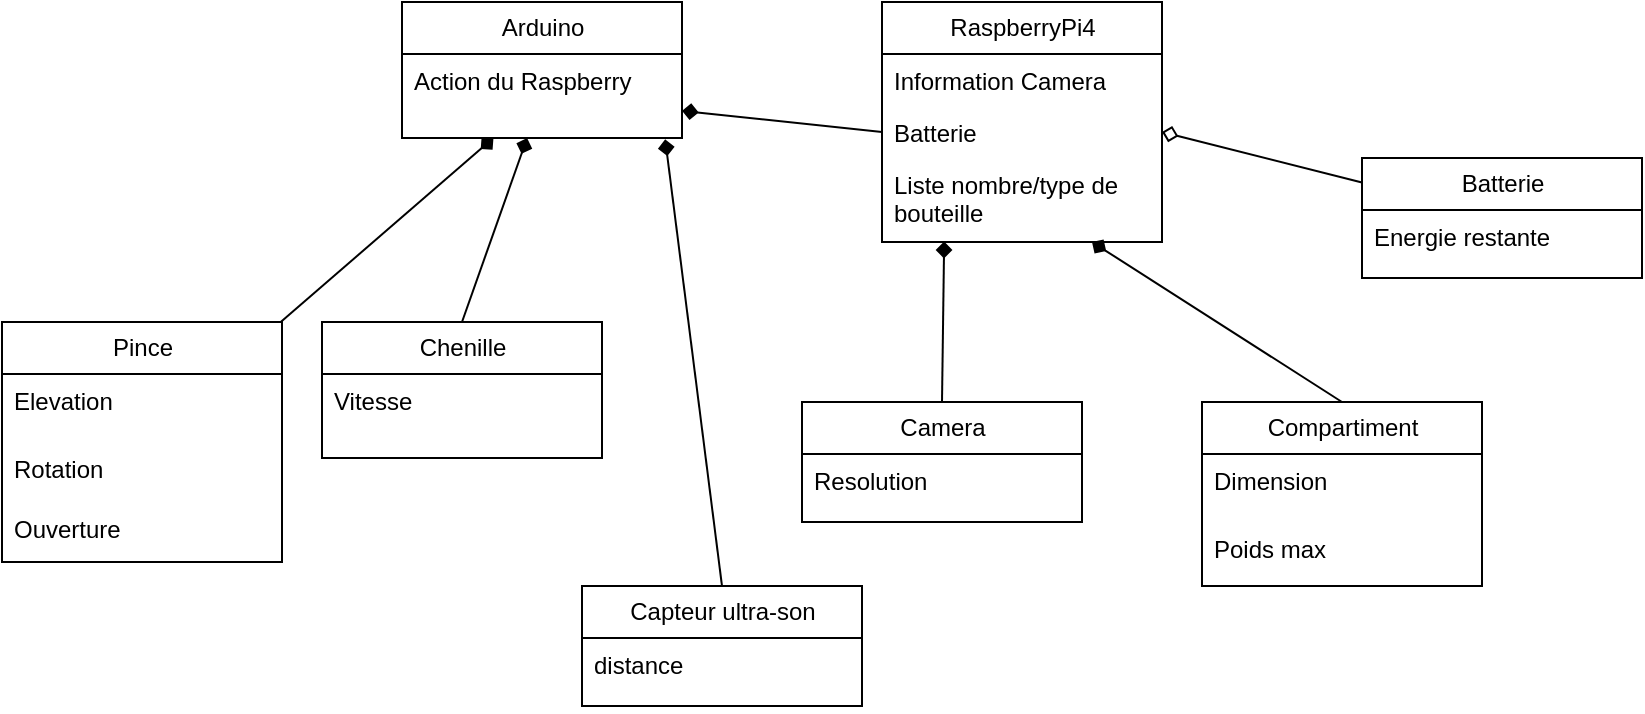 <mxfile version="20.6.2" type="device"><diagram id="Wjk_f2dCcnQl9z6mToYt" name="Page-1"><mxGraphModel dx="1775" dy="562" grid="1" gridSize="10" guides="1" tooltips="1" connect="1" arrows="1" fold="1" page="1" pageScale="1" pageWidth="827" pageHeight="1169" math="0" shadow="0"><root><mxCell id="0"/><mxCell id="1" parent="0"/><mxCell id="QOTkqM8VXCBVCiT-B_g--31" value="RaspberryPi4" style="swimlane;fontStyle=0;childLayout=stackLayout;horizontal=1;startSize=26;fillColor=none;horizontalStack=0;resizeParent=1;resizeParentMax=0;resizeLast=0;collapsible=1;marginBottom=0;html=1;" vertex="1" parent="1"><mxGeometry x="320" y="400" width="140" height="120" as="geometry"><mxRectangle x="350" y="390" width="110" height="30" as="alternateBounds"/></mxGeometry></mxCell><mxCell id="QOTkqM8VXCBVCiT-B_g--32" value="Information Camera" style="text;strokeColor=none;fillColor=none;align=left;verticalAlign=top;spacingLeft=4;spacingRight=4;overflow=hidden;rotatable=0;points=[[0,0.5],[1,0.5]];portConstraint=eastwest;whiteSpace=wrap;html=1;" vertex="1" parent="QOTkqM8VXCBVCiT-B_g--31"><mxGeometry y="26" width="140" height="26" as="geometry"/></mxCell><mxCell id="QOTkqM8VXCBVCiT-B_g--33" value="Batterie" style="text;strokeColor=none;fillColor=none;align=left;verticalAlign=top;spacingLeft=4;spacingRight=4;overflow=hidden;rotatable=0;points=[[0,0.5],[1,0.5]];portConstraint=eastwest;whiteSpace=wrap;html=1;" vertex="1" parent="QOTkqM8VXCBVCiT-B_g--31"><mxGeometry y="52" width="140" height="26" as="geometry"/></mxCell><mxCell id="QOTkqM8VXCBVCiT-B_g--34" value="Liste nombre/type de bouteille" style="text;strokeColor=none;fillColor=none;align=left;verticalAlign=top;spacingLeft=4;spacingRight=4;overflow=hidden;rotatable=0;points=[[0,0.5],[1,0.5]];portConstraint=eastwest;whiteSpace=wrap;html=1;" vertex="1" parent="QOTkqM8VXCBVCiT-B_g--31"><mxGeometry y="78" width="140" height="42" as="geometry"/></mxCell><mxCell id="QOTkqM8VXCBVCiT-B_g--46" style="rounded=0;orthogonalLoop=1;jettySize=auto;html=1;exitX=0.5;exitY=0;exitDx=0;exitDy=0;entryX=0.222;entryY=0.995;entryDx=0;entryDy=0;entryPerimeter=0;endArrow=diamond;endFill=1;" edge="1" parent="1" source="QOTkqM8VXCBVCiT-B_g--35" target="QOTkqM8VXCBVCiT-B_g--34"><mxGeometry relative="1" as="geometry"/></mxCell><mxCell id="QOTkqM8VXCBVCiT-B_g--35" value="Camera" style="swimlane;fontStyle=0;childLayout=stackLayout;horizontal=1;startSize=26;fillColor=none;horizontalStack=0;resizeParent=1;resizeParentMax=0;resizeLast=0;collapsible=1;marginBottom=0;html=1;" vertex="1" parent="1"><mxGeometry x="280" y="600" width="140" height="60" as="geometry"><mxRectangle x="350" y="390" width="110" height="30" as="alternateBounds"/></mxGeometry></mxCell><mxCell id="QOTkqM8VXCBVCiT-B_g--38" value="Resolution" style="text;strokeColor=none;fillColor=none;align=left;verticalAlign=top;spacingLeft=4;spacingRight=4;overflow=hidden;rotatable=0;points=[[0,0.5],[1,0.5]];portConstraint=eastwest;whiteSpace=wrap;html=1;" vertex="1" parent="QOTkqM8VXCBVCiT-B_g--35"><mxGeometry y="26" width="140" height="34" as="geometry"/></mxCell><mxCell id="QOTkqM8VXCBVCiT-B_g--47" style="rounded=0;orthogonalLoop=1;jettySize=auto;html=1;exitX=0.5;exitY=0;exitDx=0;exitDy=0;entryX=0.75;entryY=1;entryDx=0;entryDy=0;endArrow=diamond;endFill=1;" edge="1" parent="1" source="QOTkqM8VXCBVCiT-B_g--39" target="QOTkqM8VXCBVCiT-B_g--31"><mxGeometry relative="1" as="geometry"/></mxCell><mxCell id="QOTkqM8VXCBVCiT-B_g--39" value="Compartiment" style="swimlane;fontStyle=0;childLayout=stackLayout;horizontal=1;startSize=26;fillColor=none;horizontalStack=0;resizeParent=1;resizeParentMax=0;resizeLast=0;collapsible=1;marginBottom=0;html=1;" vertex="1" parent="1"><mxGeometry x="480" y="600" width="140" height="92" as="geometry"><mxRectangle x="350" y="390" width="110" height="30" as="alternateBounds"/></mxGeometry></mxCell><mxCell id="QOTkqM8VXCBVCiT-B_g--40" value="Dimension" style="text;strokeColor=none;fillColor=none;align=left;verticalAlign=top;spacingLeft=4;spacingRight=4;overflow=hidden;rotatable=0;points=[[0,0.5],[1,0.5]];portConstraint=eastwest;whiteSpace=wrap;html=1;" vertex="1" parent="QOTkqM8VXCBVCiT-B_g--39"><mxGeometry y="26" width="140" height="34" as="geometry"/></mxCell><mxCell id="QOTkqM8VXCBVCiT-B_g--41" value="Poids max" style="text;strokeColor=none;fillColor=none;align=left;verticalAlign=top;spacingLeft=4;spacingRight=4;overflow=hidden;rotatable=0;points=[[0,0.5],[1,0.5]];portConstraint=eastwest;whiteSpace=wrap;html=1;" vertex="1" parent="QOTkqM8VXCBVCiT-B_g--39"><mxGeometry y="60" width="140" height="32" as="geometry"/></mxCell><mxCell id="QOTkqM8VXCBVCiT-B_g--45" style="rounded=0;orthogonalLoop=1;jettySize=auto;html=1;entryX=1;entryY=0.5;entryDx=0;entryDy=0;endArrow=diamond;endFill=0;" edge="1" parent="1" source="QOTkqM8VXCBVCiT-B_g--42" target="QOTkqM8VXCBVCiT-B_g--33"><mxGeometry relative="1" as="geometry"/></mxCell><mxCell id="QOTkqM8VXCBVCiT-B_g--42" value="Batterie" style="swimlane;fontStyle=0;childLayout=stackLayout;horizontal=1;startSize=26;fillColor=none;horizontalStack=0;resizeParent=1;resizeParentMax=0;resizeLast=0;collapsible=1;marginBottom=0;html=1;" vertex="1" parent="1"><mxGeometry x="560" y="478" width="140" height="60" as="geometry"><mxRectangle x="350" y="390" width="110" height="30" as="alternateBounds"/></mxGeometry></mxCell><mxCell id="QOTkqM8VXCBVCiT-B_g--43" value="Energie restante" style="text;strokeColor=none;fillColor=none;align=left;verticalAlign=top;spacingLeft=4;spacingRight=4;overflow=hidden;rotatable=0;points=[[0,0.5],[1,0.5]];portConstraint=eastwest;whiteSpace=wrap;html=1;" vertex="1" parent="QOTkqM8VXCBVCiT-B_g--42"><mxGeometry y="26" width="140" height="34" as="geometry"/></mxCell><mxCell id="QOTkqM8VXCBVCiT-B_g--52" value="Arduino" style="swimlane;fontStyle=0;childLayout=stackLayout;horizontal=1;startSize=26;fillColor=none;horizontalStack=0;resizeParent=1;resizeParentMax=0;resizeLast=0;collapsible=1;marginBottom=0;html=1;" vertex="1" parent="1"><mxGeometry x="80" y="400" width="140" height="68" as="geometry"><mxRectangle x="350" y="390" width="110" height="30" as="alternateBounds"/></mxGeometry></mxCell><mxCell id="QOTkqM8VXCBVCiT-B_g--55" value="Action du Raspberry" style="text;strokeColor=none;fillColor=none;align=left;verticalAlign=top;spacingLeft=4;spacingRight=4;overflow=hidden;rotatable=0;points=[[0,0.5],[1,0.5]];portConstraint=eastwest;whiteSpace=wrap;html=1;" vertex="1" parent="QOTkqM8VXCBVCiT-B_g--52"><mxGeometry y="26" width="140" height="42" as="geometry"/></mxCell><mxCell id="QOTkqM8VXCBVCiT-B_g--60" style="edgeStyle=none;rounded=0;orthogonalLoop=1;jettySize=auto;html=1;exitX=0.5;exitY=0;exitDx=0;exitDy=0;endArrow=diamond;endFill=1;" edge="1" parent="1" source="QOTkqM8VXCBVCiT-B_g--56" target="QOTkqM8VXCBVCiT-B_g--55"><mxGeometry relative="1" as="geometry"/></mxCell><mxCell id="QOTkqM8VXCBVCiT-B_g--56" value="Chenille" style="swimlane;fontStyle=0;childLayout=stackLayout;horizontal=1;startSize=26;fillColor=none;horizontalStack=0;resizeParent=1;resizeParentMax=0;resizeLast=0;collapsible=1;marginBottom=0;html=1;" vertex="1" parent="1"><mxGeometry x="40" y="560" width="140" height="68" as="geometry"><mxRectangle x="350" y="390" width="110" height="30" as="alternateBounds"/></mxGeometry></mxCell><mxCell id="QOTkqM8VXCBVCiT-B_g--57" value="Vitesse" style="text;strokeColor=none;fillColor=none;align=left;verticalAlign=top;spacingLeft=4;spacingRight=4;overflow=hidden;rotatable=0;points=[[0,0.5],[1,0.5]];portConstraint=eastwest;whiteSpace=wrap;html=1;" vertex="1" parent="QOTkqM8VXCBVCiT-B_g--56"><mxGeometry y="26" width="140" height="42" as="geometry"/></mxCell><mxCell id="QOTkqM8VXCBVCiT-B_g--61" style="edgeStyle=none;rounded=0;orthogonalLoop=1;jettySize=auto;html=1;exitX=0;exitY=0.5;exitDx=0;exitDy=0;endArrow=diamond;endFill=1;" edge="1" parent="1" source="QOTkqM8VXCBVCiT-B_g--33" target="QOTkqM8VXCBVCiT-B_g--55"><mxGeometry relative="1" as="geometry"/></mxCell><mxCell id="QOTkqM8VXCBVCiT-B_g--66" style="edgeStyle=none;rounded=0;orthogonalLoop=1;jettySize=auto;html=1;endArrow=diamond;endFill=1;" edge="1" parent="1" source="QOTkqM8VXCBVCiT-B_g--62" target="QOTkqM8VXCBVCiT-B_g--55"><mxGeometry relative="1" as="geometry"/></mxCell><mxCell id="QOTkqM8VXCBVCiT-B_g--62" value="Pince" style="swimlane;fontStyle=0;childLayout=stackLayout;horizontal=1;startSize=26;fillColor=none;horizontalStack=0;resizeParent=1;resizeParentMax=0;resizeLast=0;collapsible=1;marginBottom=0;html=1;" vertex="1" parent="1"><mxGeometry x="-120" y="560" width="140" height="120" as="geometry"><mxRectangle x="350" y="390" width="110" height="30" as="alternateBounds"/></mxGeometry></mxCell><mxCell id="QOTkqM8VXCBVCiT-B_g--63" value="Elevation" style="text;strokeColor=none;fillColor=none;align=left;verticalAlign=top;spacingLeft=4;spacingRight=4;overflow=hidden;rotatable=0;points=[[0,0.5],[1,0.5]];portConstraint=eastwest;whiteSpace=wrap;html=1;" vertex="1" parent="QOTkqM8VXCBVCiT-B_g--62"><mxGeometry y="26" width="140" height="34" as="geometry"/></mxCell><mxCell id="QOTkqM8VXCBVCiT-B_g--64" value="Rotation" style="text;strokeColor=none;fillColor=none;align=left;verticalAlign=top;spacingLeft=4;spacingRight=4;overflow=hidden;rotatable=0;points=[[0,0.5],[1,0.5]];portConstraint=eastwest;whiteSpace=wrap;html=1;" vertex="1" parent="QOTkqM8VXCBVCiT-B_g--62"><mxGeometry y="60" width="140" height="30" as="geometry"/></mxCell><mxCell id="QOTkqM8VXCBVCiT-B_g--65" value="Ouverture" style="text;strokeColor=none;fillColor=none;align=left;verticalAlign=top;spacingLeft=4;spacingRight=4;overflow=hidden;rotatable=0;points=[[0,0.5],[1,0.5]];portConstraint=eastwest;whiteSpace=wrap;html=1;" vertex="1" parent="QOTkqM8VXCBVCiT-B_g--62"><mxGeometry y="90" width="140" height="30" as="geometry"/></mxCell><mxCell id="QOTkqM8VXCBVCiT-B_g--69" style="edgeStyle=none;rounded=0;orthogonalLoop=1;jettySize=auto;html=1;exitX=0.5;exitY=0;exitDx=0;exitDy=0;entryX=0.94;entryY=1.016;entryDx=0;entryDy=0;entryPerimeter=0;endArrow=diamond;endFill=1;" edge="1" parent="1" source="QOTkqM8VXCBVCiT-B_g--67" target="QOTkqM8VXCBVCiT-B_g--55"><mxGeometry relative="1" as="geometry"/></mxCell><mxCell id="QOTkqM8VXCBVCiT-B_g--67" value="Capteur ultra-son" style="swimlane;fontStyle=0;childLayout=stackLayout;horizontal=1;startSize=26;fillColor=none;horizontalStack=0;resizeParent=1;resizeParentMax=0;resizeLast=0;collapsible=1;marginBottom=0;html=1;" vertex="1" parent="1"><mxGeometry x="170" y="692" width="140" height="60" as="geometry"><mxRectangle x="350" y="390" width="110" height="30" as="alternateBounds"/></mxGeometry></mxCell><mxCell id="QOTkqM8VXCBVCiT-B_g--68" value="distance" style="text;strokeColor=none;fillColor=none;align=left;verticalAlign=top;spacingLeft=4;spacingRight=4;overflow=hidden;rotatable=0;points=[[0,0.5],[1,0.5]];portConstraint=eastwest;whiteSpace=wrap;html=1;" vertex="1" parent="QOTkqM8VXCBVCiT-B_g--67"><mxGeometry y="26" width="140" height="34" as="geometry"/></mxCell></root></mxGraphModel></diagram></mxfile>